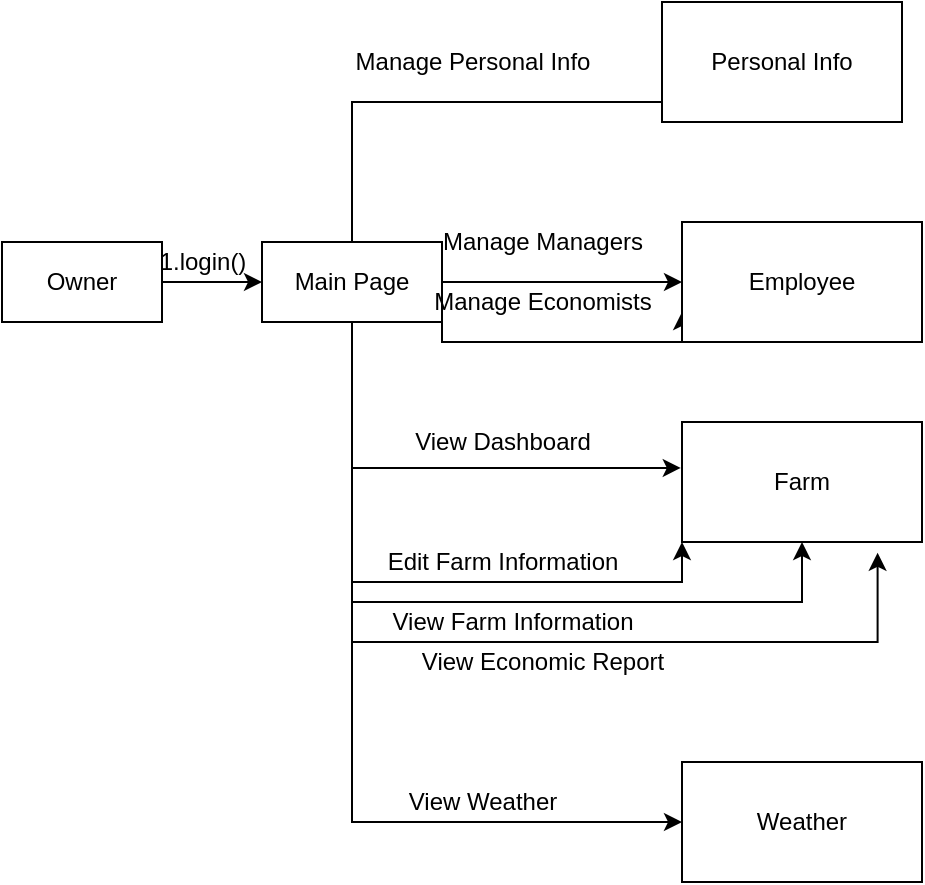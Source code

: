 <mxfile version="14.6.6" type="device"><diagram id="EdrGo5tALPnc9wtV8OL8" name="Page-1"><mxGraphModel dx="585" dy="496" grid="1" gridSize="10" guides="1" tooltips="1" connect="1" arrows="1" fold="1" page="1" pageScale="1" pageWidth="850" pageHeight="1100" math="0" shadow="0"><root><mxCell id="0"/><mxCell id="1" parent="0"/><mxCell id="BbYa7sUWSV0M1tW-xgx5-3" value="" style="edgeStyle=orthogonalEdgeStyle;rounded=0;orthogonalLoop=1;jettySize=auto;html=1;" edge="1" parent="1" source="BbYa7sUWSV0M1tW-xgx5-1" target="BbYa7sUWSV0M1tW-xgx5-2"><mxGeometry relative="1" as="geometry"/></mxCell><mxCell id="BbYa7sUWSV0M1tW-xgx5-1" value="Owner" style="rounded=0;whiteSpace=wrap;html=1;" vertex="1" parent="1"><mxGeometry x="10" y="260" width="80" height="40" as="geometry"/></mxCell><mxCell id="BbYa7sUWSV0M1tW-xgx5-10" style="edgeStyle=orthogonalEdgeStyle;rounded=0;orthogonalLoop=1;jettySize=auto;html=1;exitX=0.5;exitY=0;exitDx=0;exitDy=0;entryX=0.012;entryY=0.4;entryDx=0;entryDy=0;entryPerimeter=0;" edge="1" parent="1" source="BbYa7sUWSV0M1tW-xgx5-2" target="BbYa7sUWSV0M1tW-xgx5-7"><mxGeometry relative="1" as="geometry"><Array as="points"><mxPoint x="185" y="190"/><mxPoint x="361" y="190"/></Array></mxGeometry></mxCell><mxCell id="BbYa7sUWSV0M1tW-xgx5-35" style="edgeStyle=orthogonalEdgeStyle;rounded=0;orthogonalLoop=1;jettySize=auto;html=1;exitX=1;exitY=0.5;exitDx=0;exitDy=0;" edge="1" parent="1" source="BbYa7sUWSV0M1tW-xgx5-2" target="BbYa7sUWSV0M1tW-xgx5-34"><mxGeometry relative="1" as="geometry"/></mxCell><mxCell id="BbYa7sUWSV0M1tW-xgx5-37" style="edgeStyle=orthogonalEdgeStyle;rounded=0;orthogonalLoop=1;jettySize=auto;html=1;exitX=1;exitY=0.5;exitDx=0;exitDy=0;entryX=0;entryY=0.75;entryDx=0;entryDy=0;" edge="1" parent="1" source="BbYa7sUWSV0M1tW-xgx5-2" target="BbYa7sUWSV0M1tW-xgx5-34"><mxGeometry relative="1" as="geometry"><Array as="points"><mxPoint x="230" y="310"/><mxPoint x="350" y="310"/></Array></mxGeometry></mxCell><mxCell id="BbYa7sUWSV0M1tW-xgx5-40" style="edgeStyle=orthogonalEdgeStyle;rounded=0;orthogonalLoop=1;jettySize=auto;html=1;exitX=0.5;exitY=1;exitDx=0;exitDy=0;entryX=-0.005;entryY=0.383;entryDx=0;entryDy=0;entryPerimeter=0;" edge="1" parent="1" source="BbYa7sUWSV0M1tW-xgx5-2" target="BbYa7sUWSV0M1tW-xgx5-39"><mxGeometry relative="1" as="geometry"/></mxCell><mxCell id="BbYa7sUWSV0M1tW-xgx5-42" style="edgeStyle=orthogonalEdgeStyle;rounded=0;orthogonalLoop=1;jettySize=auto;html=1;exitX=0.5;exitY=1;exitDx=0;exitDy=0;entryX=0;entryY=1;entryDx=0;entryDy=0;" edge="1" parent="1" source="BbYa7sUWSV0M1tW-xgx5-2" target="BbYa7sUWSV0M1tW-xgx5-39"><mxGeometry relative="1" as="geometry"/></mxCell><mxCell id="BbYa7sUWSV0M1tW-xgx5-44" style="edgeStyle=orthogonalEdgeStyle;rounded=0;orthogonalLoop=1;jettySize=auto;html=1;exitX=0.5;exitY=1;exitDx=0;exitDy=0;entryX=0.5;entryY=1;entryDx=0;entryDy=0;" edge="1" parent="1" source="BbYa7sUWSV0M1tW-xgx5-2" target="BbYa7sUWSV0M1tW-xgx5-39"><mxGeometry relative="1" as="geometry"><Array as="points"><mxPoint x="185" y="440"/><mxPoint x="410" y="440"/></Array></mxGeometry></mxCell><mxCell id="BbYa7sUWSV0M1tW-xgx5-47" style="edgeStyle=orthogonalEdgeStyle;rounded=0;orthogonalLoop=1;jettySize=auto;html=1;exitX=0.5;exitY=1;exitDx=0;exitDy=0;entryX=0;entryY=0.5;entryDx=0;entryDy=0;" edge="1" parent="1" source="BbYa7sUWSV0M1tW-xgx5-2" target="BbYa7sUWSV0M1tW-xgx5-46"><mxGeometry relative="1" as="geometry"/></mxCell><mxCell id="BbYa7sUWSV0M1tW-xgx5-49" style="edgeStyle=orthogonalEdgeStyle;rounded=0;orthogonalLoop=1;jettySize=auto;html=1;exitX=0.5;exitY=1;exitDx=0;exitDy=0;entryX=0.815;entryY=1.09;entryDx=0;entryDy=0;entryPerimeter=0;" edge="1" parent="1" source="BbYa7sUWSV0M1tW-xgx5-2" target="BbYa7sUWSV0M1tW-xgx5-39"><mxGeometry relative="1" as="geometry"><Array as="points"><mxPoint x="185" y="460"/><mxPoint x="448" y="460"/></Array></mxGeometry></mxCell><mxCell id="BbYa7sUWSV0M1tW-xgx5-2" value="Main Page" style="rounded=0;whiteSpace=wrap;html=1;" vertex="1" parent="1"><mxGeometry x="140" y="260" width="90" height="40" as="geometry"/></mxCell><mxCell id="BbYa7sUWSV0M1tW-xgx5-4" value="1.login()" style="text;html=1;align=center;verticalAlign=middle;resizable=0;points=[];autosize=1;strokeColor=none;" vertex="1" parent="1"><mxGeometry x="80" y="260" width="60" height="20" as="geometry"/></mxCell><mxCell id="BbYa7sUWSV0M1tW-xgx5-7" value="Personal Info" style="rounded=0;whiteSpace=wrap;html=1;" vertex="1" parent="1"><mxGeometry x="340" y="140" width="120" height="60" as="geometry"/></mxCell><mxCell id="BbYa7sUWSV0M1tW-xgx5-11" value="Manage Personal Info" style="text;html=1;align=center;verticalAlign=middle;resizable=0;points=[];autosize=1;strokeColor=none;" vertex="1" parent="1"><mxGeometry x="180" y="160" width="130" height="20" as="geometry"/></mxCell><mxCell id="BbYa7sUWSV0M1tW-xgx5-34" value="Employee" style="rounded=0;whiteSpace=wrap;html=1;" vertex="1" parent="1"><mxGeometry x="350" y="250" width="120" height="60" as="geometry"/></mxCell><mxCell id="BbYa7sUWSV0M1tW-xgx5-36" value="Manage Managers" style="text;html=1;align=center;verticalAlign=middle;resizable=0;points=[];autosize=1;strokeColor=none;" vertex="1" parent="1"><mxGeometry x="220" y="250" width="120" height="20" as="geometry"/></mxCell><mxCell id="BbYa7sUWSV0M1tW-xgx5-38" value="Manage Economists" style="text;html=1;align=center;verticalAlign=middle;resizable=0;points=[];autosize=1;strokeColor=none;" vertex="1" parent="1"><mxGeometry x="220" y="280" width="120" height="20" as="geometry"/></mxCell><mxCell id="BbYa7sUWSV0M1tW-xgx5-39" value="Farm" style="rounded=0;whiteSpace=wrap;html=1;" vertex="1" parent="1"><mxGeometry x="350" y="350" width="120" height="60" as="geometry"/></mxCell><mxCell id="BbYa7sUWSV0M1tW-xgx5-41" value="View Dashboard" style="text;html=1;align=center;verticalAlign=middle;resizable=0;points=[];autosize=1;strokeColor=none;" vertex="1" parent="1"><mxGeometry x="210" y="350" width="100" height="20" as="geometry"/></mxCell><mxCell id="BbYa7sUWSV0M1tW-xgx5-43" value="Edit Farm Information" style="text;html=1;align=center;verticalAlign=middle;resizable=0;points=[];autosize=1;strokeColor=none;" vertex="1" parent="1"><mxGeometry x="195" y="410" width="130" height="20" as="geometry"/></mxCell><mxCell id="BbYa7sUWSV0M1tW-xgx5-45" value="View Farm Information" style="text;html=1;align=center;verticalAlign=middle;resizable=0;points=[];autosize=1;strokeColor=none;" vertex="1" parent="1"><mxGeometry x="195" y="440" width="140" height="20" as="geometry"/></mxCell><mxCell id="BbYa7sUWSV0M1tW-xgx5-46" value="Weather" style="rounded=0;whiteSpace=wrap;html=1;" vertex="1" parent="1"><mxGeometry x="350" y="520" width="120" height="60" as="geometry"/></mxCell><mxCell id="BbYa7sUWSV0M1tW-xgx5-48" value="View Weather" style="text;html=1;align=center;verticalAlign=middle;resizable=0;points=[];autosize=1;strokeColor=none;" vertex="1" parent="1"><mxGeometry x="205" y="530" width="90" height="20" as="geometry"/></mxCell><mxCell id="BbYa7sUWSV0M1tW-xgx5-50" value="View Economic Report" style="text;html=1;align=center;verticalAlign=middle;resizable=0;points=[];autosize=1;strokeColor=none;" vertex="1" parent="1"><mxGeometry x="210" y="460" width="140" height="20" as="geometry"/></mxCell></root></mxGraphModel></diagram></mxfile>